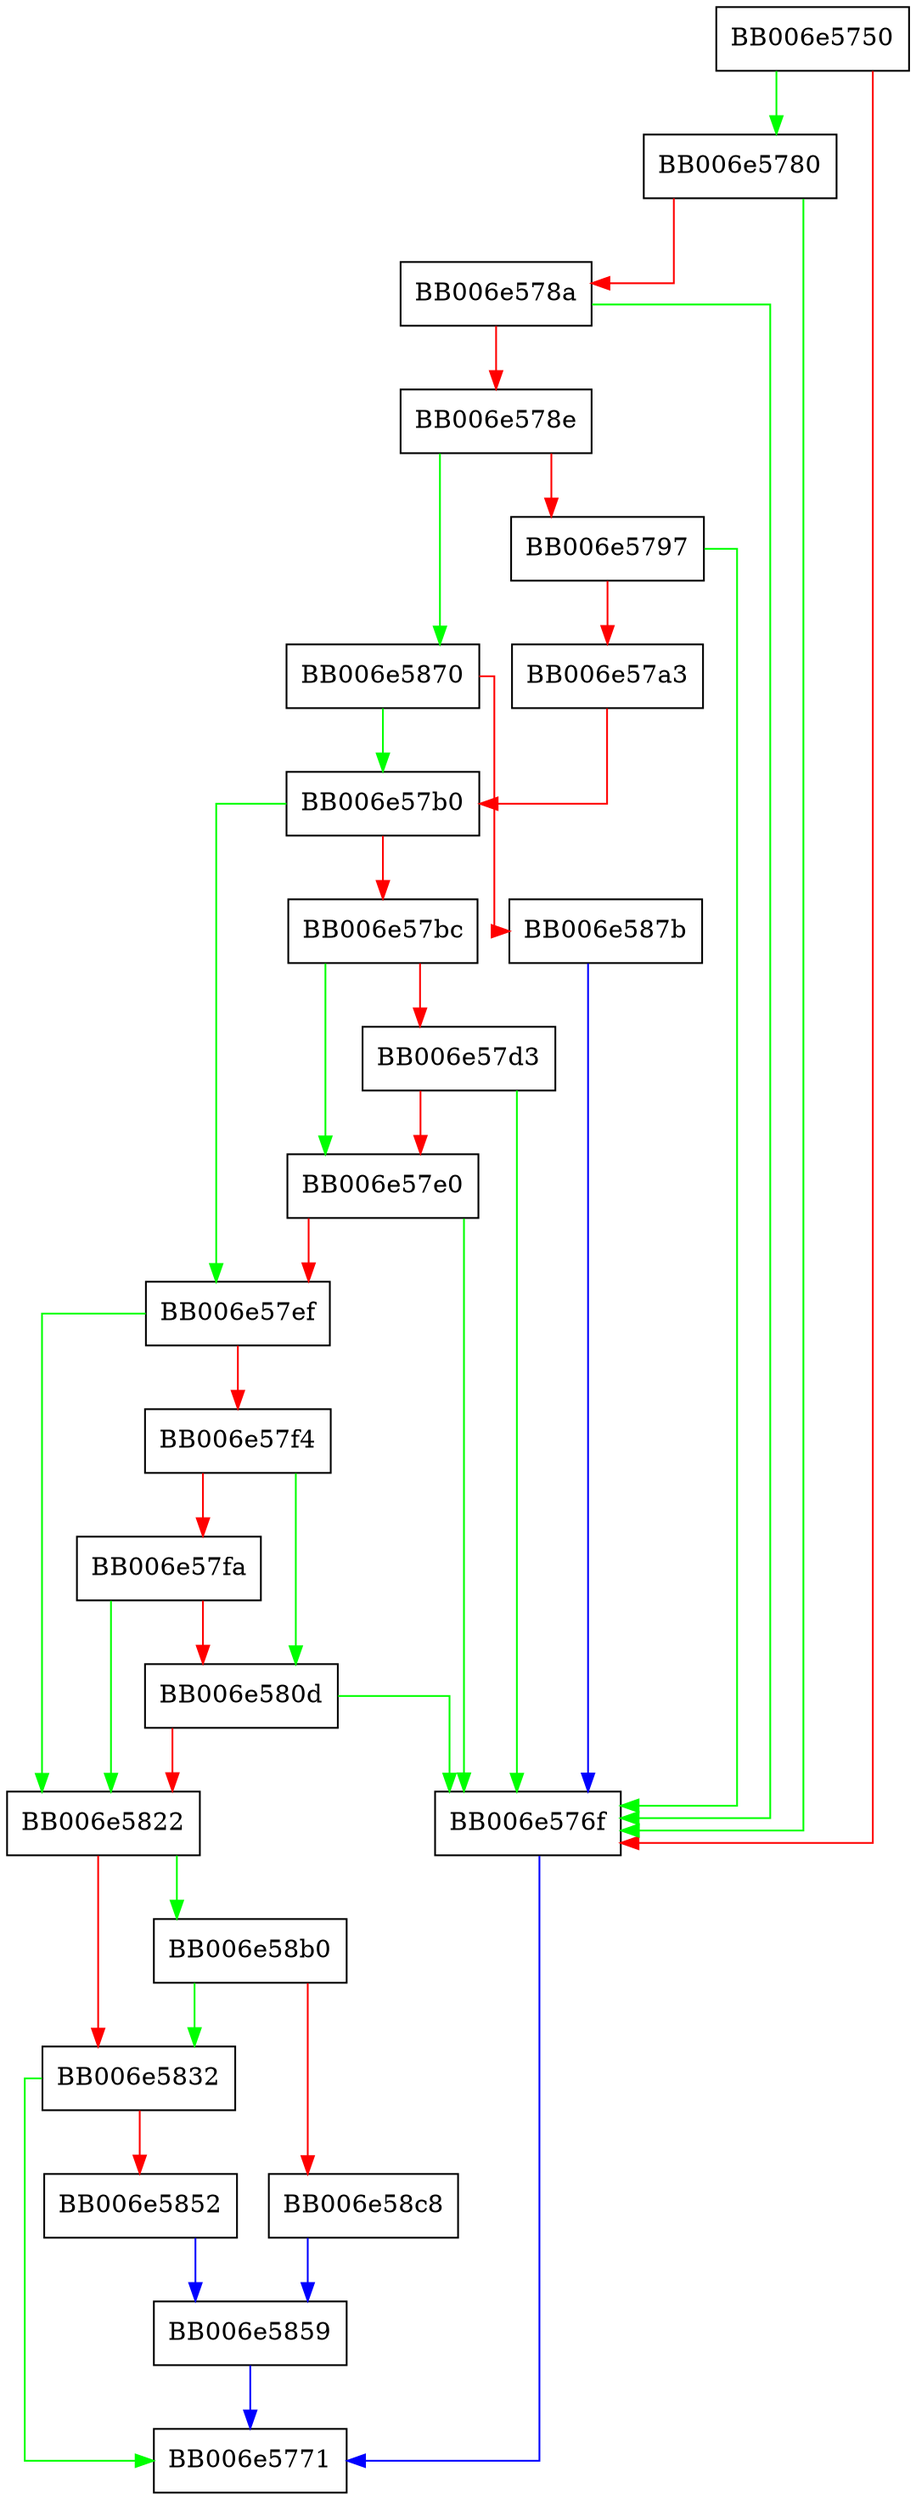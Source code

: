 digraph dsa_digest_verify_init {
  node [shape="box"];
  graph [splines=ortho];
  BB006e5750 -> BB006e5780 [color="green"];
  BB006e5750 -> BB006e576f [color="red"];
  BB006e576f -> BB006e5771 [color="blue"];
  BB006e5780 -> BB006e576f [color="green"];
  BB006e5780 -> BB006e578a [color="red"];
  BB006e578a -> BB006e576f [color="green"];
  BB006e578a -> BB006e578e [color="red"];
  BB006e578e -> BB006e5870 [color="green"];
  BB006e578e -> BB006e5797 [color="red"];
  BB006e5797 -> BB006e576f [color="green"];
  BB006e5797 -> BB006e57a3 [color="red"];
  BB006e57a3 -> BB006e57b0 [color="red"];
  BB006e57b0 -> BB006e57ef [color="green"];
  BB006e57b0 -> BB006e57bc [color="red"];
  BB006e57bc -> BB006e57e0 [color="green"];
  BB006e57bc -> BB006e57d3 [color="red"];
  BB006e57d3 -> BB006e576f [color="green"];
  BB006e57d3 -> BB006e57e0 [color="red"];
  BB006e57e0 -> BB006e576f [color="green"];
  BB006e57e0 -> BB006e57ef [color="red"];
  BB006e57ef -> BB006e5822 [color="green"];
  BB006e57ef -> BB006e57f4 [color="red"];
  BB006e57f4 -> BB006e580d [color="green"];
  BB006e57f4 -> BB006e57fa [color="red"];
  BB006e57fa -> BB006e5822 [color="green"];
  BB006e57fa -> BB006e580d [color="red"];
  BB006e580d -> BB006e576f [color="green"];
  BB006e580d -> BB006e5822 [color="red"];
  BB006e5822 -> BB006e58b0 [color="green"];
  BB006e5822 -> BB006e5832 [color="red"];
  BB006e5832 -> BB006e5771 [color="green"];
  BB006e5832 -> BB006e5852 [color="red"];
  BB006e5852 -> BB006e5859 [color="blue"];
  BB006e5859 -> BB006e5771 [color="blue"];
  BB006e5870 -> BB006e57b0 [color="green"];
  BB006e5870 -> BB006e587b [color="red"];
  BB006e587b -> BB006e576f [color="blue"];
  BB006e58b0 -> BB006e5832 [color="green"];
  BB006e58b0 -> BB006e58c8 [color="red"];
  BB006e58c8 -> BB006e5859 [color="blue"];
}